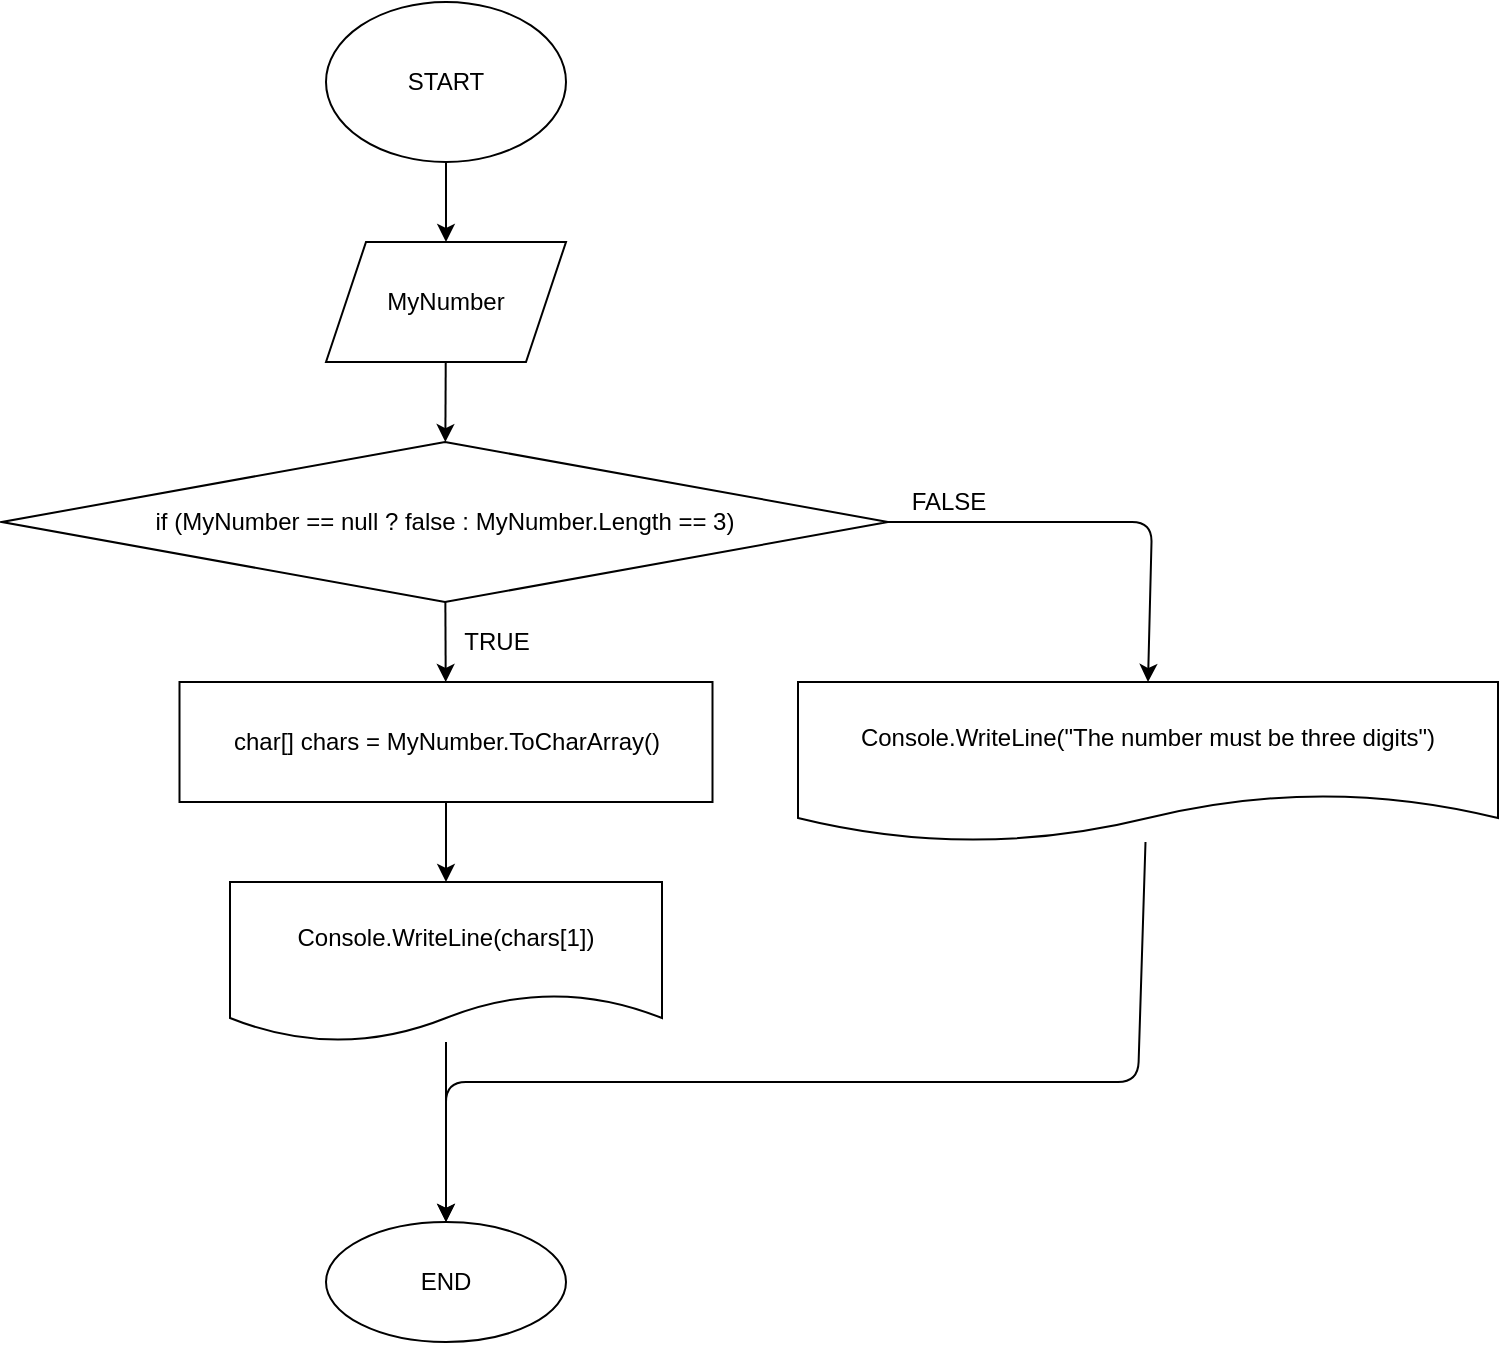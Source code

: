 <mxfile>
    <diagram id="wDQr2cfK0kOujDA-6uEg" name="Страница 1">
        <mxGraphModel dx="980" dy="381" grid="1" gridSize="10" guides="1" tooltips="1" connect="1" arrows="1" fold="1" page="1" pageScale="1" pageWidth="827" pageHeight="1169" math="0" shadow="0">
            <root>
                <mxCell id="0"/>
                <mxCell id="1" parent="0"/>
                <mxCell id="4" value="" style="edgeStyle=none;html=1;" parent="1" source="2" target="3" edge="1">
                    <mxGeometry relative="1" as="geometry"/>
                </mxCell>
                <mxCell id="2" value="START" style="ellipse;whiteSpace=wrap;html=1;" parent="1" vertex="1">
                    <mxGeometry x="354" y="40" width="120" height="80" as="geometry"/>
                </mxCell>
                <mxCell id="6" value="" style="edgeStyle=none;html=1;" parent="1" source="3" target="5" edge="1">
                    <mxGeometry relative="1" as="geometry"/>
                </mxCell>
                <mxCell id="3" value="MyNumber" style="shape=parallelogram;perimeter=parallelogramPerimeter;whiteSpace=wrap;html=1;fixedSize=1;" parent="1" vertex="1">
                    <mxGeometry x="354" y="160" width="120" height="60" as="geometry"/>
                </mxCell>
                <mxCell id="8" value="" style="edgeStyle=none;html=1;" parent="1" source="5" target="7" edge="1">
                    <mxGeometry relative="1" as="geometry"/>
                </mxCell>
                <mxCell id="14" value="" style="edgeStyle=none;html=1;entryX=0.5;entryY=0;entryDx=0;entryDy=0;" parent="1" source="5" target="15" edge="1">
                    <mxGeometry relative="1" as="geometry">
                        <mxPoint x="763.5" y="380" as="targetPoint"/>
                        <Array as="points">
                            <mxPoint x="767" y="300"/>
                        </Array>
                    </mxGeometry>
                </mxCell>
                <mxCell id="5" value="if (MyNumber == null ? false : MyNumber.Length == 3)" style="rhombus;whiteSpace=wrap;html=1;" parent="1" vertex="1">
                    <mxGeometry x="192" y="260" width="443" height="80" as="geometry"/>
                </mxCell>
                <mxCell id="10" value="" style="edgeStyle=none;html=1;" parent="1" source="7" target="9" edge="1">
                    <mxGeometry relative="1" as="geometry"/>
                </mxCell>
                <mxCell id="7" value="char[] chars = MyNumber.ToCharArray()" style="whiteSpace=wrap;html=1;" parent="1" vertex="1">
                    <mxGeometry x="280.75" y="380" width="266.5" height="60" as="geometry"/>
                </mxCell>
                <mxCell id="19" value="" style="edgeStyle=none;html=1;" parent="1" source="9" target="18" edge="1">
                    <mxGeometry relative="1" as="geometry"/>
                </mxCell>
                <mxCell id="9" value="Console.WriteLine(chars[1])" style="shape=document;whiteSpace=wrap;html=1;boundedLbl=1;" parent="1" vertex="1">
                    <mxGeometry x="306" y="480" width="216" height="80" as="geometry"/>
                </mxCell>
                <mxCell id="11" value="TRUE" style="text;html=1;align=center;verticalAlign=middle;resizable=0;points=[];autosize=1;strokeColor=none;fillColor=none;" parent="1" vertex="1">
                    <mxGeometry x="414" y="350" width="50" height="20" as="geometry"/>
                </mxCell>
                <mxCell id="20" style="edgeStyle=none;html=1;entryX=0.5;entryY=0;entryDx=0;entryDy=0;" parent="1" source="15" target="18" edge="1">
                    <mxGeometry relative="1" as="geometry">
                        <mxPoint x="410" y="650" as="targetPoint"/>
                        <Array as="points">
                            <mxPoint x="760" y="580"/>
                            <mxPoint x="414" y="580"/>
                        </Array>
                    </mxGeometry>
                </mxCell>
                <mxCell id="15" value="Console.WriteLine(&quot;The number must be three digits&quot;)" style="shape=document;whiteSpace=wrap;html=1;boundedLbl=1;" parent="1" vertex="1">
                    <mxGeometry x="590" y="380" width="350" height="80" as="geometry"/>
                </mxCell>
                <mxCell id="18" value="END" style="ellipse;whiteSpace=wrap;html=1;" parent="1" vertex="1">
                    <mxGeometry x="354" y="650" width="120" height="60" as="geometry"/>
                </mxCell>
                <mxCell id="21" value="FALSE" style="text;html=1;align=center;verticalAlign=middle;resizable=0;points=[];autosize=1;strokeColor=none;fillColor=none;" vertex="1" parent="1">
                    <mxGeometry x="640" y="280" width="50" height="20" as="geometry"/>
                </mxCell>
            </root>
        </mxGraphModel>
    </diagram>
</mxfile>